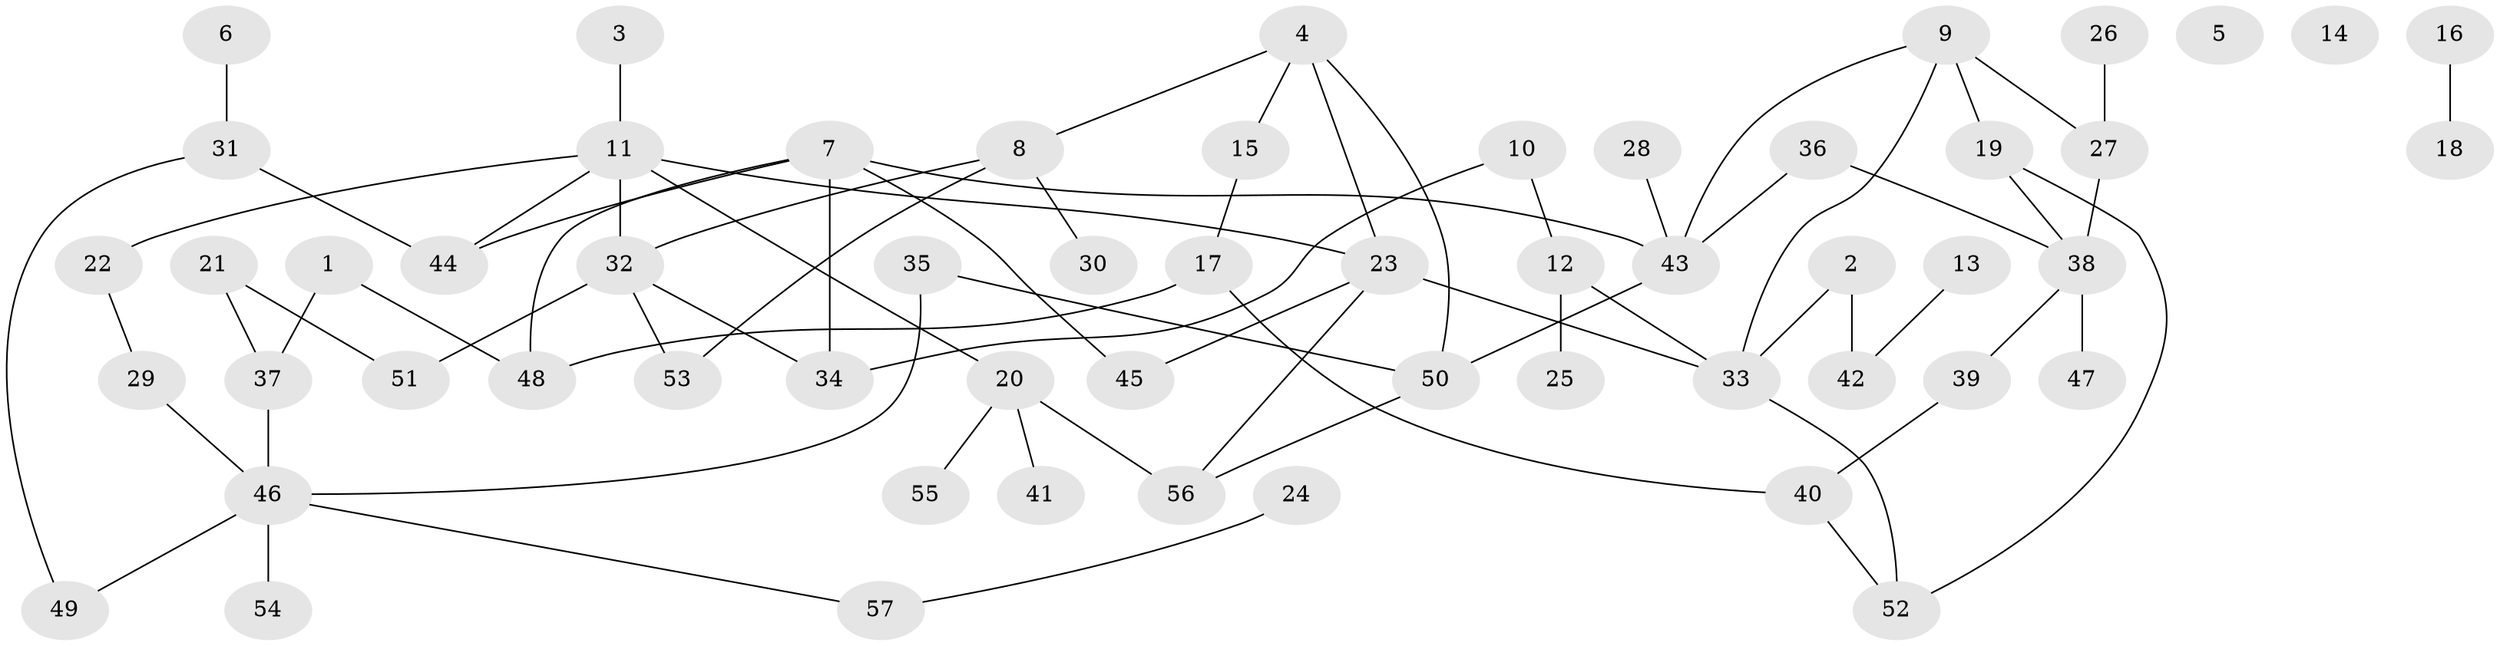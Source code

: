 // Generated by graph-tools (version 1.1) at 2025/39/03/09/25 04:39:42]
// undirected, 57 vertices, 72 edges
graph export_dot {
graph [start="1"]
  node [color=gray90,style=filled];
  1;
  2;
  3;
  4;
  5;
  6;
  7;
  8;
  9;
  10;
  11;
  12;
  13;
  14;
  15;
  16;
  17;
  18;
  19;
  20;
  21;
  22;
  23;
  24;
  25;
  26;
  27;
  28;
  29;
  30;
  31;
  32;
  33;
  34;
  35;
  36;
  37;
  38;
  39;
  40;
  41;
  42;
  43;
  44;
  45;
  46;
  47;
  48;
  49;
  50;
  51;
  52;
  53;
  54;
  55;
  56;
  57;
  1 -- 37;
  1 -- 48;
  2 -- 33;
  2 -- 42;
  3 -- 11;
  4 -- 8;
  4 -- 15;
  4 -- 23;
  4 -- 50;
  6 -- 31;
  7 -- 34;
  7 -- 43;
  7 -- 44;
  7 -- 45;
  7 -- 48;
  8 -- 30;
  8 -- 32;
  8 -- 53;
  9 -- 19;
  9 -- 27;
  9 -- 33;
  9 -- 43;
  10 -- 12;
  10 -- 34;
  11 -- 20;
  11 -- 22;
  11 -- 23;
  11 -- 32;
  11 -- 44;
  12 -- 25;
  12 -- 33;
  13 -- 42;
  15 -- 17;
  16 -- 18;
  17 -- 40;
  17 -- 48;
  19 -- 38;
  19 -- 52;
  20 -- 41;
  20 -- 55;
  20 -- 56;
  21 -- 37;
  21 -- 51;
  22 -- 29;
  23 -- 33;
  23 -- 45;
  23 -- 56;
  24 -- 57;
  26 -- 27;
  27 -- 38;
  28 -- 43;
  29 -- 46;
  31 -- 44;
  31 -- 49;
  32 -- 34;
  32 -- 51;
  32 -- 53;
  33 -- 52;
  35 -- 46;
  35 -- 50;
  36 -- 38;
  36 -- 43;
  37 -- 46;
  38 -- 39;
  38 -- 47;
  39 -- 40;
  40 -- 52;
  43 -- 50;
  46 -- 49;
  46 -- 54;
  46 -- 57;
  50 -- 56;
}

